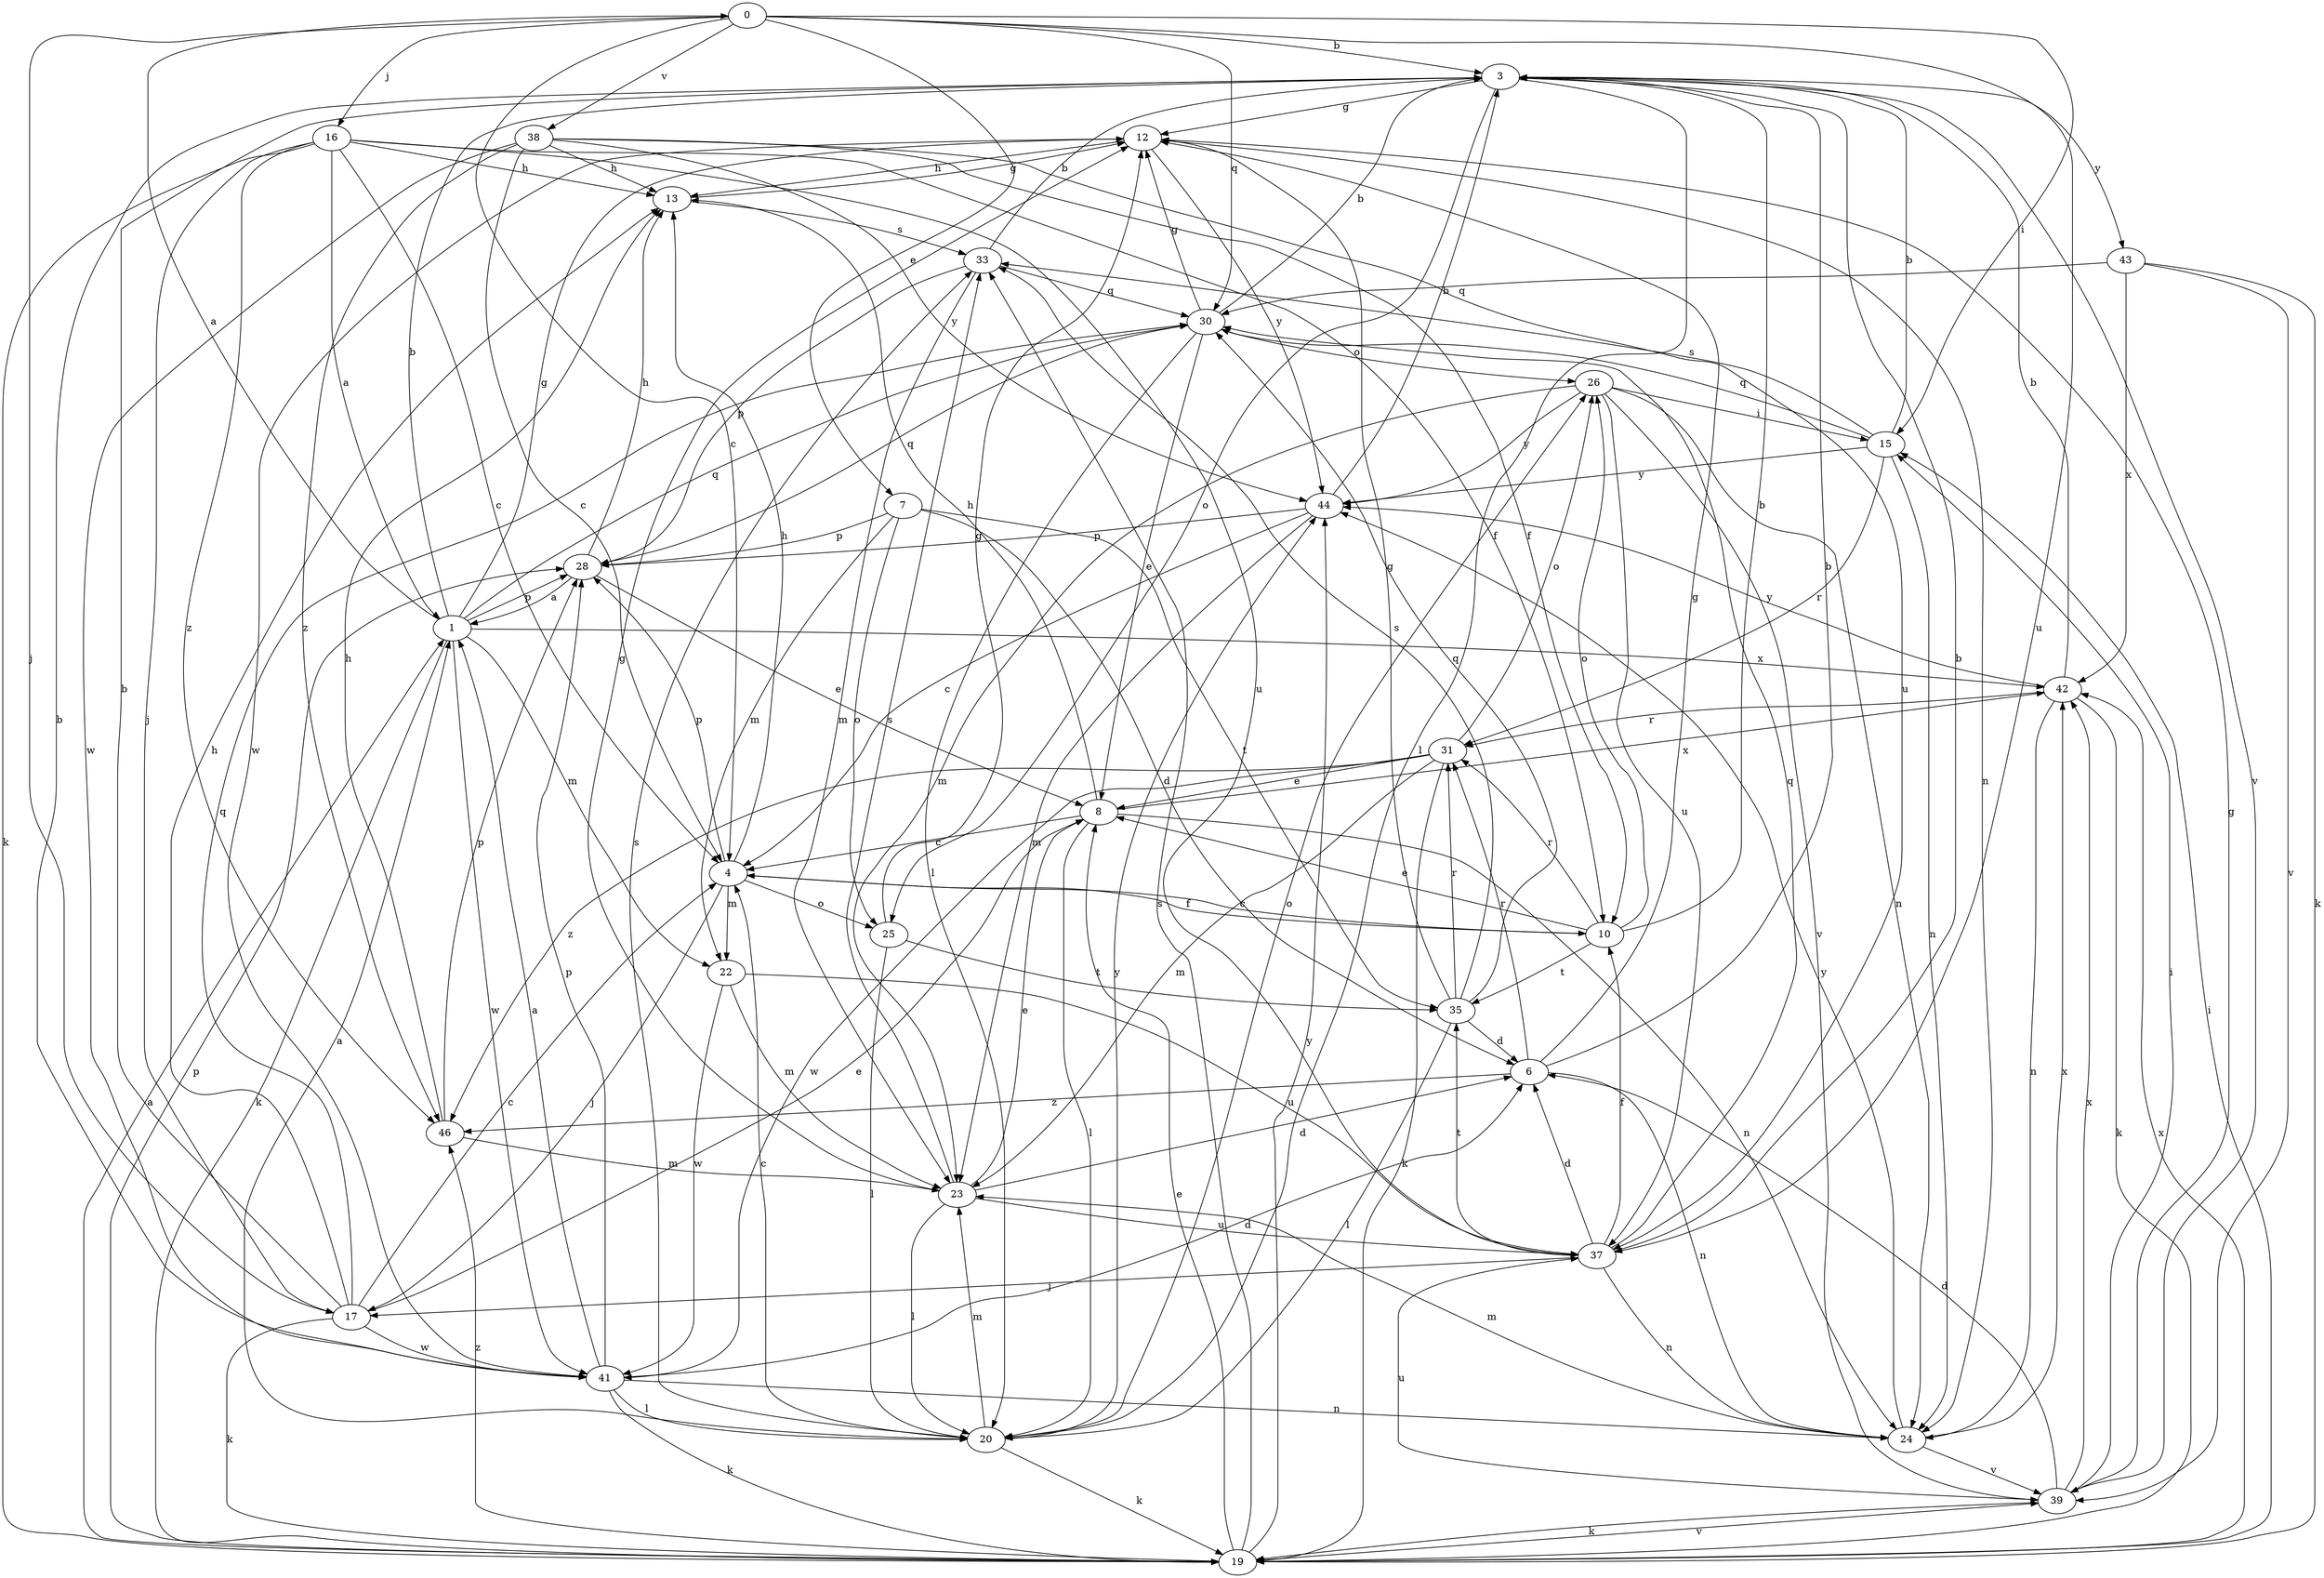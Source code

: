 strict digraph  {
0;
1;
3;
4;
6;
7;
8;
10;
12;
13;
15;
16;
17;
19;
20;
22;
23;
24;
25;
26;
28;
30;
31;
33;
35;
37;
38;
39;
41;
42;
43;
44;
46;
0 -> 3  [label=b];
0 -> 4  [label=c];
0 -> 7  [label=e];
0 -> 15  [label=i];
0 -> 16  [label=j];
0 -> 17  [label=j];
0 -> 30  [label=q];
0 -> 37  [label=u];
0 -> 38  [label=v];
1 -> 0  [label=a];
1 -> 3  [label=b];
1 -> 12  [label=g];
1 -> 19  [label=k];
1 -> 22  [label=m];
1 -> 28  [label=p];
1 -> 30  [label=q];
1 -> 41  [label=w];
1 -> 42  [label=x];
3 -> 12  [label=g];
3 -> 20  [label=l];
3 -> 25  [label=o];
3 -> 39  [label=v];
3 -> 43  [label=y];
4 -> 10  [label=f];
4 -> 13  [label=h];
4 -> 17  [label=j];
4 -> 22  [label=m];
4 -> 25  [label=o];
4 -> 28  [label=p];
6 -> 3  [label=b];
6 -> 12  [label=g];
6 -> 24  [label=n];
6 -> 31  [label=r];
6 -> 46  [label=z];
7 -> 6  [label=d];
7 -> 22  [label=m];
7 -> 25  [label=o];
7 -> 28  [label=p];
7 -> 35  [label=t];
8 -> 4  [label=c];
8 -> 13  [label=h];
8 -> 20  [label=l];
8 -> 24  [label=n];
8 -> 42  [label=x];
10 -> 3  [label=b];
10 -> 4  [label=c];
10 -> 8  [label=e];
10 -> 26  [label=o];
10 -> 31  [label=r];
10 -> 35  [label=t];
12 -> 13  [label=h];
12 -> 24  [label=n];
12 -> 41  [label=w];
12 -> 44  [label=y];
13 -> 12  [label=g];
13 -> 33  [label=s];
15 -> 3  [label=b];
15 -> 24  [label=n];
15 -> 30  [label=q];
15 -> 31  [label=r];
15 -> 33  [label=s];
15 -> 44  [label=y];
16 -> 1  [label=a];
16 -> 4  [label=c];
16 -> 10  [label=f];
16 -> 13  [label=h];
16 -> 17  [label=j];
16 -> 19  [label=k];
16 -> 37  [label=u];
16 -> 46  [label=z];
17 -> 3  [label=b];
17 -> 4  [label=c];
17 -> 8  [label=e];
17 -> 13  [label=h];
17 -> 19  [label=k];
17 -> 30  [label=q];
17 -> 41  [label=w];
19 -> 1  [label=a];
19 -> 8  [label=e];
19 -> 15  [label=i];
19 -> 28  [label=p];
19 -> 33  [label=s];
19 -> 39  [label=v];
19 -> 42  [label=x];
19 -> 44  [label=y];
19 -> 46  [label=z];
20 -> 1  [label=a];
20 -> 4  [label=c];
20 -> 19  [label=k];
20 -> 23  [label=m];
20 -> 26  [label=o];
20 -> 33  [label=s];
20 -> 44  [label=y];
22 -> 23  [label=m];
22 -> 37  [label=u];
22 -> 41  [label=w];
23 -> 6  [label=d];
23 -> 8  [label=e];
23 -> 12  [label=g];
23 -> 20  [label=l];
23 -> 33  [label=s];
23 -> 37  [label=u];
24 -> 23  [label=m];
24 -> 39  [label=v];
24 -> 42  [label=x];
24 -> 44  [label=y];
25 -> 12  [label=g];
25 -> 20  [label=l];
25 -> 35  [label=t];
26 -> 15  [label=i];
26 -> 23  [label=m];
26 -> 24  [label=n];
26 -> 37  [label=u];
26 -> 39  [label=v];
26 -> 44  [label=y];
28 -> 1  [label=a];
28 -> 8  [label=e];
28 -> 13  [label=h];
28 -> 30  [label=q];
30 -> 3  [label=b];
30 -> 8  [label=e];
30 -> 12  [label=g];
30 -> 20  [label=l];
30 -> 26  [label=o];
31 -> 8  [label=e];
31 -> 19  [label=k];
31 -> 23  [label=m];
31 -> 26  [label=o];
31 -> 41  [label=w];
31 -> 46  [label=z];
33 -> 3  [label=b];
33 -> 23  [label=m];
33 -> 28  [label=p];
33 -> 30  [label=q];
35 -> 6  [label=d];
35 -> 12  [label=g];
35 -> 20  [label=l];
35 -> 30  [label=q];
35 -> 31  [label=r];
35 -> 33  [label=s];
37 -> 3  [label=b];
37 -> 6  [label=d];
37 -> 10  [label=f];
37 -> 17  [label=j];
37 -> 24  [label=n];
37 -> 30  [label=q];
37 -> 35  [label=t];
38 -> 4  [label=c];
38 -> 10  [label=f];
38 -> 13  [label=h];
38 -> 37  [label=u];
38 -> 41  [label=w];
38 -> 44  [label=y];
38 -> 46  [label=z];
39 -> 6  [label=d];
39 -> 12  [label=g];
39 -> 15  [label=i];
39 -> 19  [label=k];
39 -> 37  [label=u];
39 -> 42  [label=x];
41 -> 1  [label=a];
41 -> 3  [label=b];
41 -> 6  [label=d];
41 -> 19  [label=k];
41 -> 20  [label=l];
41 -> 24  [label=n];
41 -> 28  [label=p];
42 -> 3  [label=b];
42 -> 19  [label=k];
42 -> 24  [label=n];
42 -> 31  [label=r];
42 -> 44  [label=y];
43 -> 19  [label=k];
43 -> 30  [label=q];
43 -> 39  [label=v];
43 -> 42  [label=x];
44 -> 3  [label=b];
44 -> 4  [label=c];
44 -> 23  [label=m];
44 -> 28  [label=p];
46 -> 13  [label=h];
46 -> 23  [label=m];
46 -> 28  [label=p];
}
